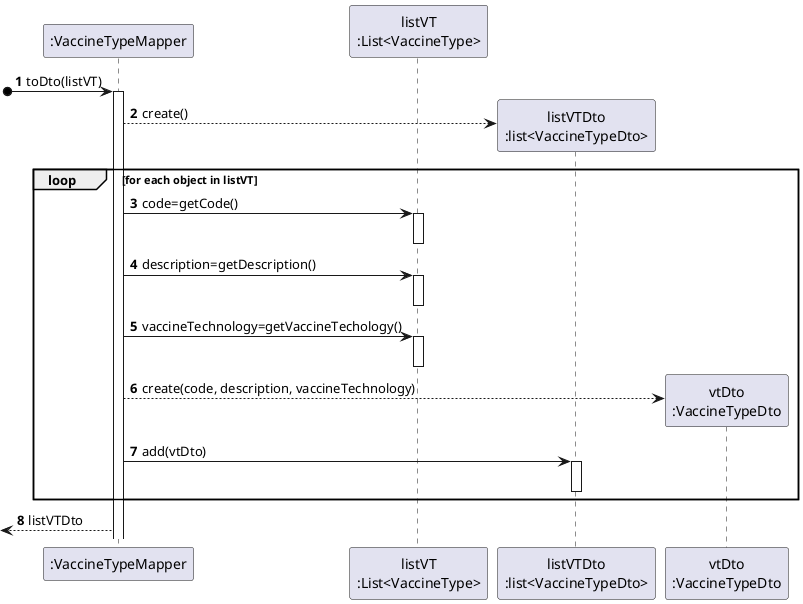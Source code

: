 @startuml

autonumber
participant ":VaccineTypeMapper" as vtMapper
participant "listVT\n:List<VaccineType>" as listVT
participant "listVTDto\n:list<VaccineTypeDto>" as listVTDto
participant "vtDto\n:VaccineTypeDto" as vtDto

[o->vtMapper : toDto(listVT)
activate vtMapper

vtMapper --> listVTDto **: create()

loop for each object in listVT

vtMapper -> listVT : code=getCode()
activate listVT
deactivate listVT
vtMapper -> listVT : description=getDescription()
activate listVT
deactivate listVT
vtMapper -> listVT : vaccineTechnology=getVaccineTechology()
activate listVT
deactivate listVT

vtMapper --> vtDto **: create(code, description, vaccineTechnology)

vtMapper -> listVTDto : add(vtDto)
activate listVTDto
deactivate listVTDto
end loop
[<-- vtMapper : listVTDto

@enduml
